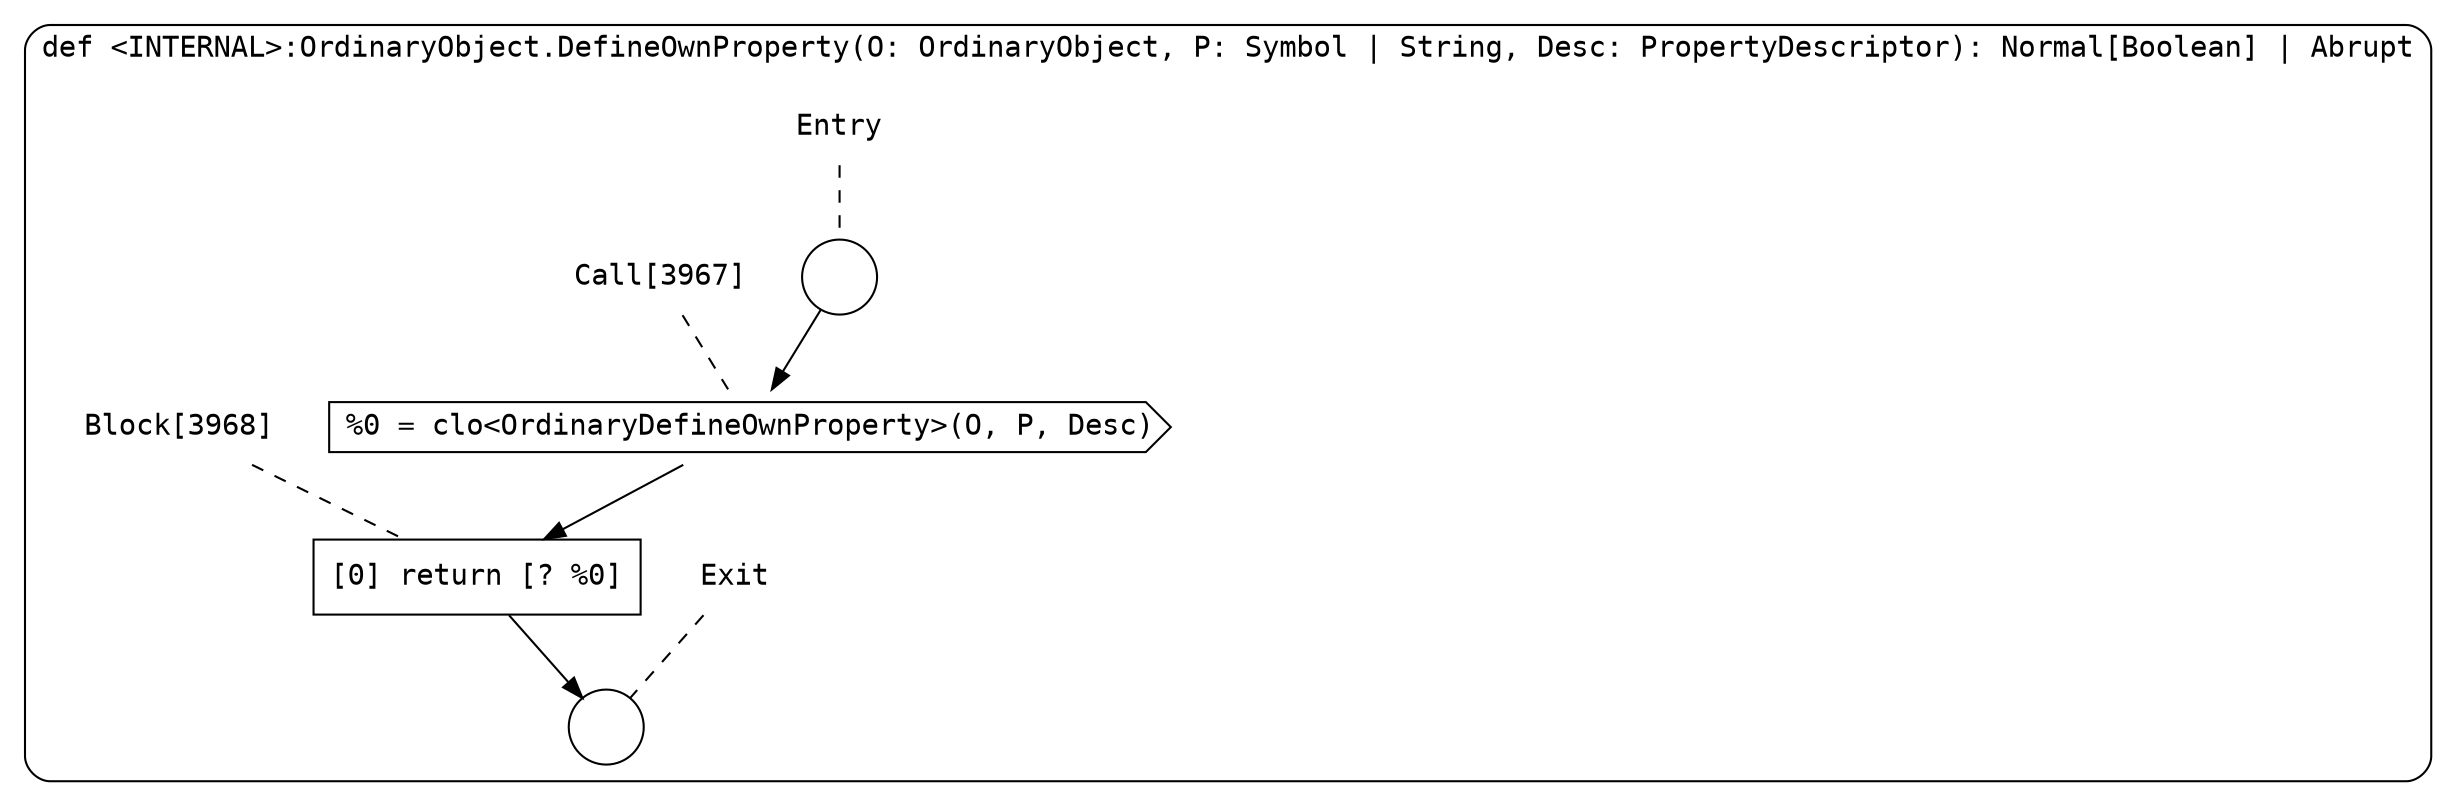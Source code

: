 digraph {
  graph [fontname = "Consolas"]
  node [fontname = "Consolas"]
  edge [fontname = "Consolas"]
  subgraph cluster1057 {
    label = "def <INTERNAL>:OrdinaryObject.DefineOwnProperty(O: OrdinaryObject, P: Symbol | String, Desc: PropertyDescriptor): Normal[Boolean] | Abrupt"
    style = rounded
    cluster1057_entry_name [shape=none, label=<<font color="black">Entry</font>>]
    cluster1057_entry_name -> cluster1057_entry [arrowhead=none, color="black", style=dashed]
    cluster1057_entry [shape=circle label=" " color="black" fillcolor="white" style=filled]
    cluster1057_entry -> node3967 [color="black"]
    cluster1057_exit_name [shape=none, label=<<font color="black">Exit</font>>]
    cluster1057_exit_name -> cluster1057_exit [arrowhead=none, color="black", style=dashed]
    cluster1057_exit [shape=circle label=" " color="black" fillcolor="white" style=filled]
    node3967_name [shape=none, label=<<font color="black">Call[3967]</font>>]
    node3967_name -> node3967 [arrowhead=none, color="black", style=dashed]
    node3967 [shape=cds, label=<<font color="black">%0 = clo&lt;OrdinaryDefineOwnProperty&gt;(O, P, Desc)</font>> color="black" fillcolor="white", style=filled]
    node3967 -> node3968 [color="black"]
    node3968_name [shape=none, label=<<font color="black">Block[3968]</font>>]
    node3968_name -> node3968 [arrowhead=none, color="black", style=dashed]
    node3968 [shape=box, label=<<font color="black">[0] return [? %0]<BR ALIGN="LEFT"/></font>> color="black" fillcolor="white", style=filled]
    node3968 -> cluster1057_exit [color="black"]
  }
}